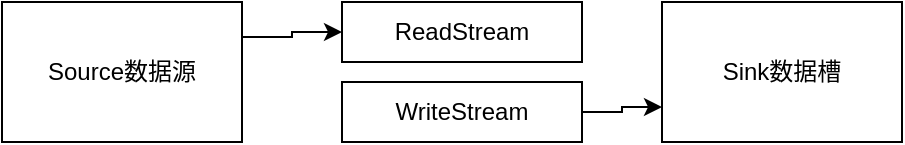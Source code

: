 <mxfile version="16.6.1" type="github">
  <diagram id="c3NVhmy61CZIWcNbgc0m" name="Page-1">
    <mxGraphModel dx="1719" dy="926" grid="1" gridSize="10" guides="1" tooltips="1" connect="1" arrows="1" fold="1" page="1" pageScale="1" pageWidth="827" pageHeight="1169" math="0" shadow="0">
      <root>
        <mxCell id="0" />
        <mxCell id="1" parent="0" />
        <mxCell id="dew0b84TVuCjswUlFT---6" style="edgeStyle=orthogonalEdgeStyle;rounded=0;orthogonalLoop=1;jettySize=auto;html=1;exitX=1;exitY=0.25;exitDx=0;exitDy=0;entryX=0;entryY=0.5;entryDx=0;entryDy=0;" edge="1" parent="1" source="dew0b84TVuCjswUlFT---1" target="dew0b84TVuCjswUlFT---2">
          <mxGeometry relative="1" as="geometry" />
        </mxCell>
        <mxCell id="dew0b84TVuCjswUlFT---1" value="Source数据源" style="rounded=0;whiteSpace=wrap;html=1;" vertex="1" parent="1">
          <mxGeometry x="130" y="290" width="120" height="70" as="geometry" />
        </mxCell>
        <mxCell id="dew0b84TVuCjswUlFT---2" value="ReadStream" style="rounded=0;whiteSpace=wrap;html=1;" vertex="1" parent="1">
          <mxGeometry x="300" y="290" width="120" height="30" as="geometry" />
        </mxCell>
        <mxCell id="dew0b84TVuCjswUlFT---9" style="edgeStyle=orthogonalEdgeStyle;rounded=0;orthogonalLoop=1;jettySize=auto;html=1;exitX=1;exitY=0.5;exitDx=0;exitDy=0;entryX=0;entryY=0.75;entryDx=0;entryDy=0;" edge="1" parent="1" source="dew0b84TVuCjswUlFT---3" target="dew0b84TVuCjswUlFT---8">
          <mxGeometry relative="1" as="geometry" />
        </mxCell>
        <mxCell id="dew0b84TVuCjswUlFT---3" value="WriteStream" style="rounded=0;whiteSpace=wrap;html=1;" vertex="1" parent="1">
          <mxGeometry x="300" y="330" width="120" height="30" as="geometry" />
        </mxCell>
        <mxCell id="dew0b84TVuCjswUlFT---8" value="Sink数据槽" style="rounded=0;whiteSpace=wrap;html=1;" vertex="1" parent="1">
          <mxGeometry x="460" y="290" width="120" height="70" as="geometry" />
        </mxCell>
      </root>
    </mxGraphModel>
  </diagram>
</mxfile>
